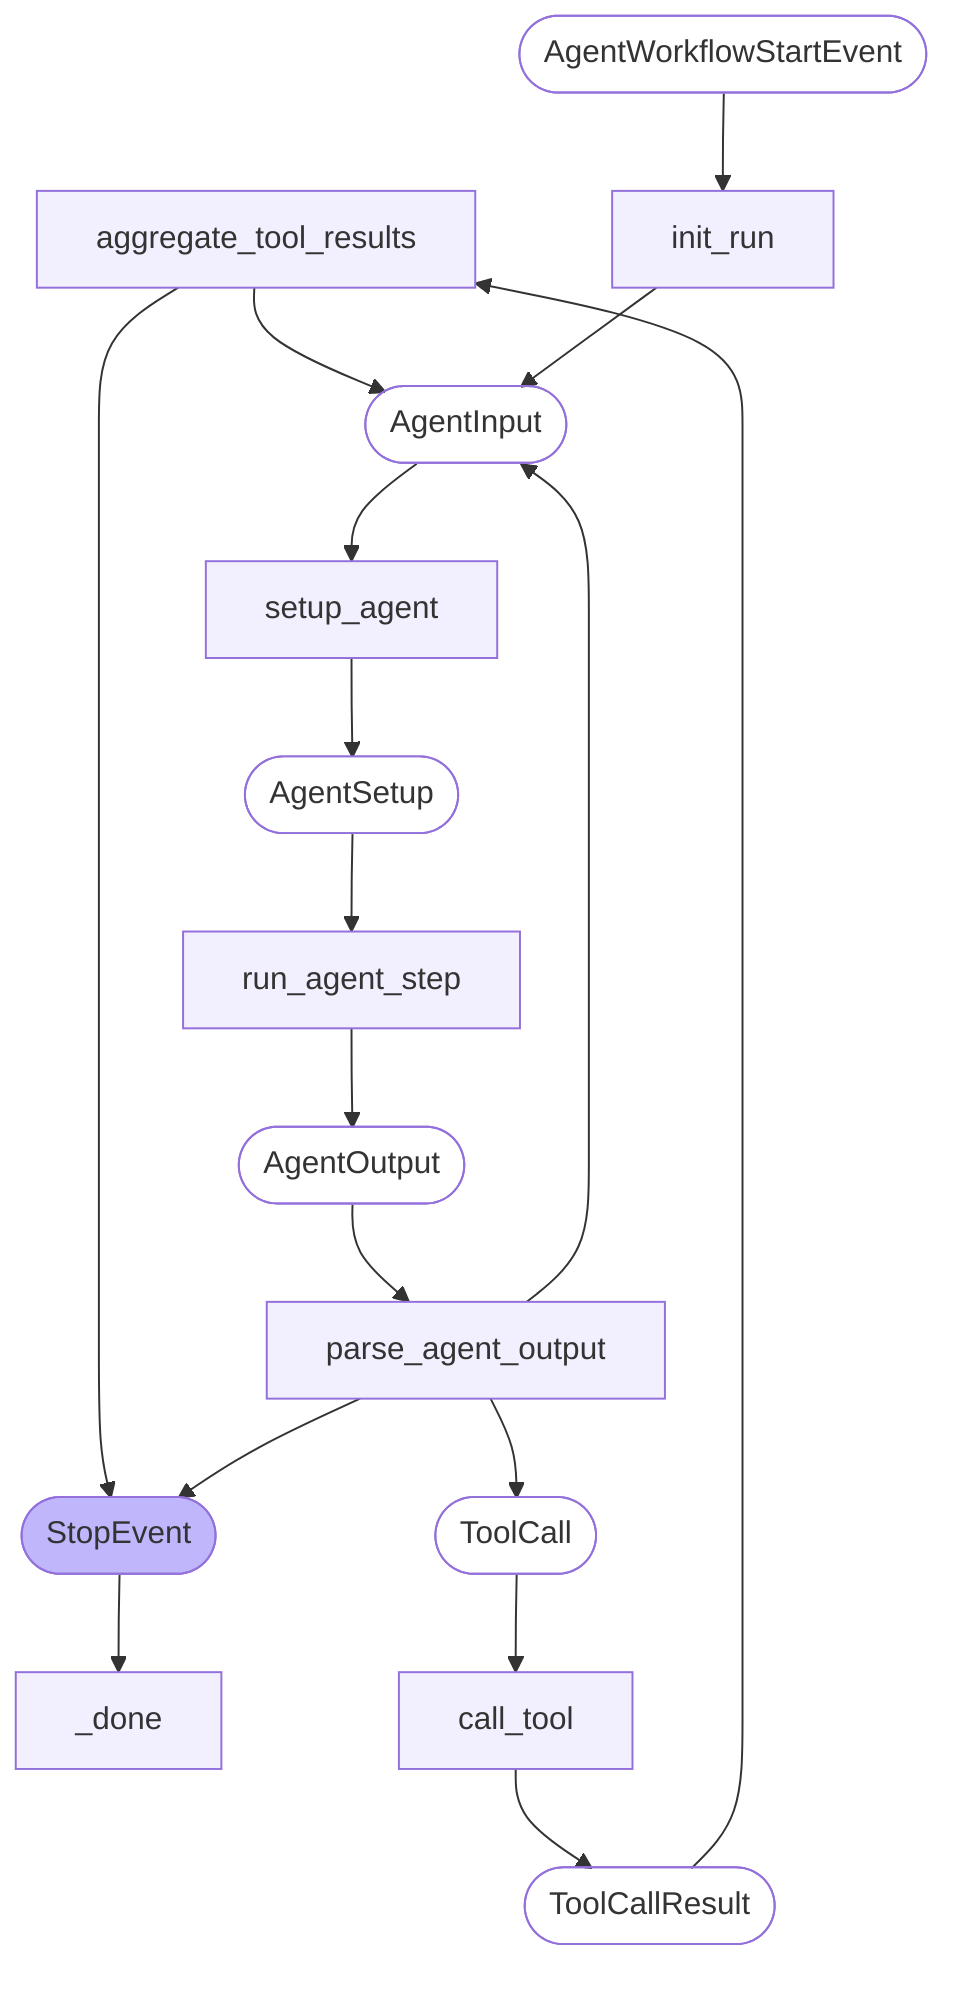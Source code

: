 flowchart TD
    step__done["_done"]:::stepStyle
    step_aggregate_tool_results["aggregate_tool_results"]:::stepStyle
    step_call_tool["call_tool"]:::stepStyle
    step_init_run["init_run"]:::stepStyle
    step_parse_agent_output["parse_agent_output"]:::stepStyle
    step_run_agent_step["run_agent_step"]:::stepStyle
    step_setup_agent["setup_agent"]:::stepStyle
    event_StopEvent([<p>StopEvent</p>]):::stopEventStyle
    event_ToolCallResult([<p>ToolCallResult</p>]):::defaultEventStyle
    event_AgentInput([<p>AgentInput</p>]):::defaultEventStyle
    event_ToolCall([<p>ToolCall</p>]):::defaultEventStyle
    event_AgentWorkflowStartEvent([<p>AgentWorkflowStartEvent</p>]):::defaultEventStyle
    event_AgentOutput([<p>AgentOutput</p>]):::defaultEventStyle
    event_AgentSetup([<p>AgentSetup</p>]):::defaultEventStyle
    event_StopEvent --> step__done
    step_aggregate_tool_results --> event_AgentInput
    step_aggregate_tool_results --> event_StopEvent
    event_ToolCallResult --> step_aggregate_tool_results
    step_call_tool --> event_ToolCallResult
    event_ToolCall --> step_call_tool
    step_init_run --> event_AgentInput
    event_AgentWorkflowStartEvent --> step_init_run
    step_parse_agent_output --> event_StopEvent
    step_parse_agent_output --> event_AgentInput
    step_parse_agent_output --> event_ToolCall
    event_AgentOutput --> step_parse_agent_output
    step_run_agent_step --> event_AgentOutput
    event_AgentSetup --> step_run_agent_step
    step_setup_agent --> event_AgentSetup
    event_AgentInput --> step_setup_agent
    classDef stepStyle fill:#f2f0ff,line-height:1.2
    classDef externalStyle fill:#f2f0ff,line-height:1.2
    classDef defaultEventStyle fill-opacity:0
    classDef stopEventStyle fill:#bfb6fc
    classDef inputRequiredStyle fill:#f2f0ff,line-height:1.2